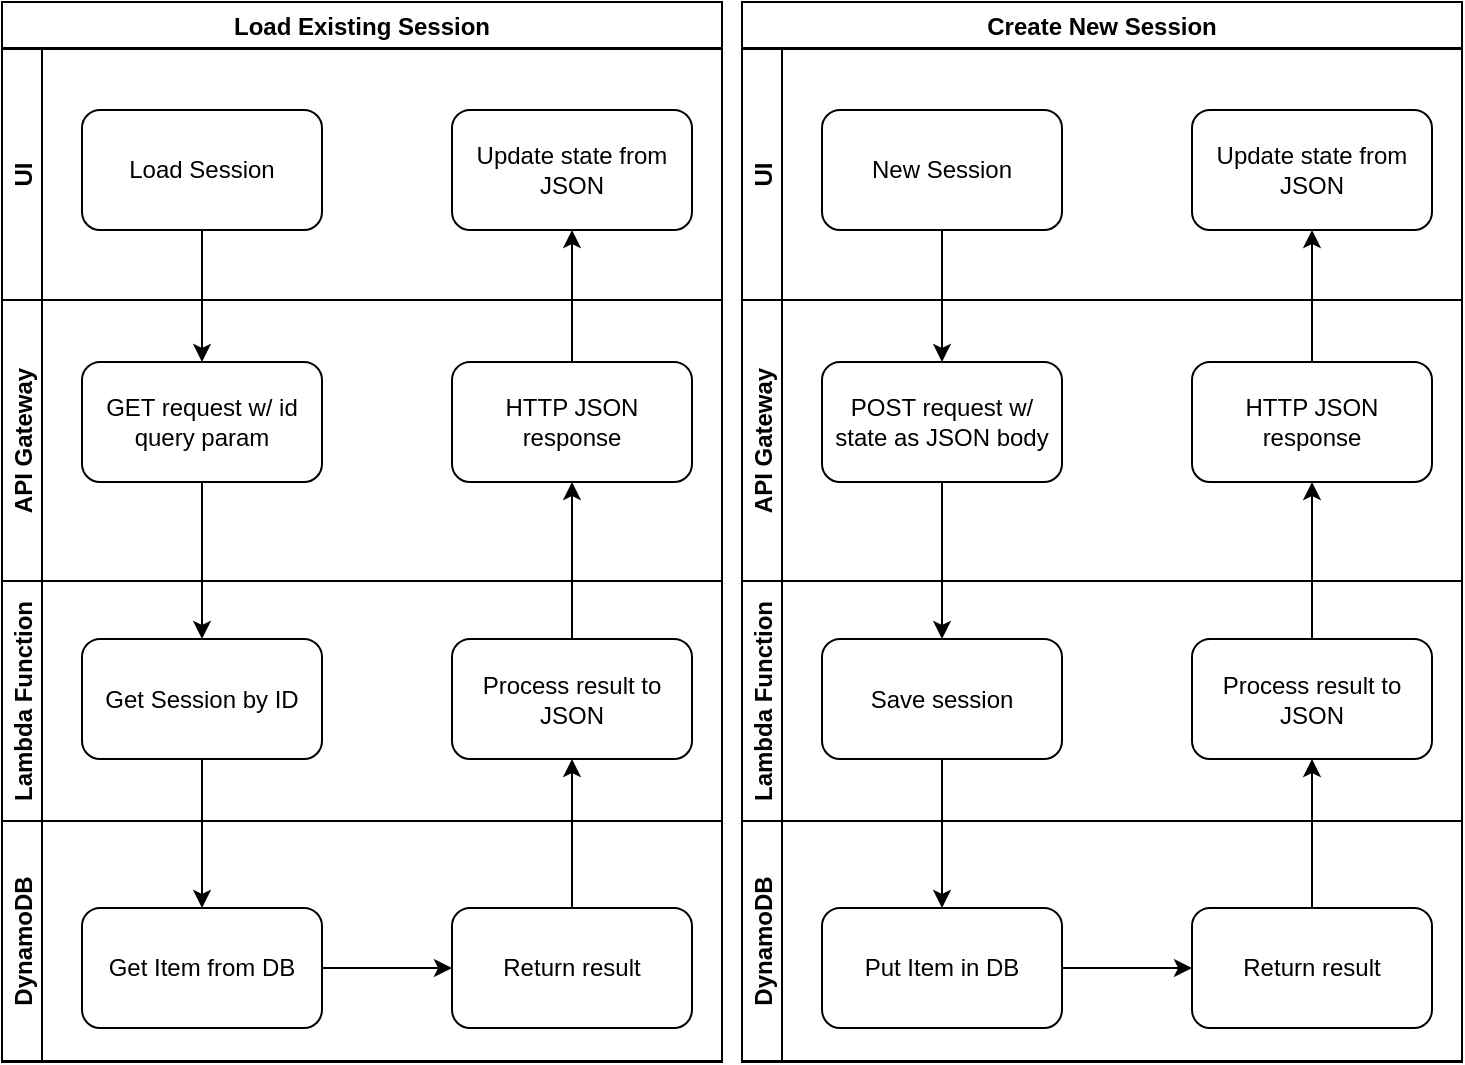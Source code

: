 <mxfile version="13.3.7" type="github">
  <diagram id="cac6F2UHl2-vWafH4ojS" name="Page-1">
    <mxGraphModel dx="1426" dy="746" grid="1" gridSize="10" guides="1" tooltips="1" connect="1" arrows="1" fold="1" page="1" pageScale="1" pageWidth="850" pageHeight="1100" math="0" shadow="0">
      <root>
        <mxCell id="0" />
        <mxCell id="1" parent="0" />
        <mxCell id="D6jTDiBMNHx8heSNOERN-56" value="Load Existing Session" style="swimlane;" vertex="1" parent="1">
          <mxGeometry x="40" y="320" width="360" height="530" as="geometry" />
        </mxCell>
        <mxCell id="D6jTDiBMNHx8heSNOERN-14" value="UI" style="swimlane;startSize=20;horizontal=0;" vertex="1" parent="D6jTDiBMNHx8heSNOERN-56">
          <mxGeometry y="23.5" width="360" height="125.5" as="geometry" />
        </mxCell>
        <mxCell id="D6jTDiBMNHx8heSNOERN-18" value="Load Session" style="rounded=1;whiteSpace=wrap;html=1;" vertex="1" parent="D6jTDiBMNHx8heSNOERN-14">
          <mxGeometry x="40" y="30.5" width="120" height="60" as="geometry" />
        </mxCell>
        <mxCell id="D6jTDiBMNHx8heSNOERN-53" value="Update state from JSON" style="rounded=1;whiteSpace=wrap;html=1;" vertex="1" parent="D6jTDiBMNHx8heSNOERN-14">
          <mxGeometry x="225" y="30.5" width="120" height="60" as="geometry" />
        </mxCell>
        <mxCell id="D6jTDiBMNHx8heSNOERN-15" value="API Gateway" style="swimlane;startSize=20;horizontal=0;" vertex="1" parent="D6jTDiBMNHx8heSNOERN-56">
          <mxGeometry y="149" width="360" height="140.5" as="geometry" />
        </mxCell>
        <mxCell id="D6jTDiBMNHx8heSNOERN-30" value="GET request w/ id query param" style="rounded=1;whiteSpace=wrap;html=1;" vertex="1" parent="D6jTDiBMNHx8heSNOERN-15">
          <mxGeometry x="40" y="31" width="120" height="60" as="geometry" />
        </mxCell>
        <mxCell id="D6jTDiBMNHx8heSNOERN-42" value="HTTP JSON response" style="rounded=1;whiteSpace=wrap;html=1;" vertex="1" parent="D6jTDiBMNHx8heSNOERN-15">
          <mxGeometry x="225" y="31" width="120" height="60" as="geometry" />
        </mxCell>
        <mxCell id="D6jTDiBMNHx8heSNOERN-16" value="Lambda Function" style="swimlane;startSize=20;horizontal=0;" vertex="1" parent="D6jTDiBMNHx8heSNOERN-56">
          <mxGeometry y="289.5" width="360" height="120" as="geometry" />
        </mxCell>
        <mxCell id="D6jTDiBMNHx8heSNOERN-32" value="Get Session by ID" style="rounded=1;whiteSpace=wrap;html=1;" vertex="1" parent="D6jTDiBMNHx8heSNOERN-16">
          <mxGeometry x="40" y="29" width="120" height="60" as="geometry" />
        </mxCell>
        <mxCell id="D6jTDiBMNHx8heSNOERN-41" value="Process result to JSON" style="rounded=1;whiteSpace=wrap;html=1;" vertex="1" parent="D6jTDiBMNHx8heSNOERN-16">
          <mxGeometry x="225" y="29" width="120" height="60" as="geometry" />
        </mxCell>
        <mxCell id="D6jTDiBMNHx8heSNOERN-17" value="DynamoDB" style="swimlane;startSize=20;horizontal=0;" vertex="1" parent="D6jTDiBMNHx8heSNOERN-56">
          <mxGeometry y="409.5" width="360" height="120" as="geometry" />
        </mxCell>
        <mxCell id="D6jTDiBMNHx8heSNOERN-37" value="" style="edgeStyle=orthogonalEdgeStyle;rounded=0;orthogonalLoop=1;jettySize=auto;html=1;" edge="1" parent="D6jTDiBMNHx8heSNOERN-17" source="D6jTDiBMNHx8heSNOERN-34" target="D6jTDiBMNHx8heSNOERN-36">
          <mxGeometry relative="1" as="geometry" />
        </mxCell>
        <mxCell id="D6jTDiBMNHx8heSNOERN-34" value="Get Item from DB" style="rounded=1;whiteSpace=wrap;html=1;" vertex="1" parent="D6jTDiBMNHx8heSNOERN-17">
          <mxGeometry x="40" y="43.5" width="120" height="60" as="geometry" />
        </mxCell>
        <mxCell id="D6jTDiBMNHx8heSNOERN-36" value="Return result" style="rounded=1;whiteSpace=wrap;html=1;" vertex="1" parent="D6jTDiBMNHx8heSNOERN-17">
          <mxGeometry x="225" y="43.5" width="120" height="60" as="geometry" />
        </mxCell>
        <mxCell id="D6jTDiBMNHx8heSNOERN-29" value="" style="edgeStyle=orthogonalEdgeStyle;rounded=0;orthogonalLoop=1;jettySize=auto;html=1;exitX=0.5;exitY=1;exitDx=0;exitDy=0;entryX=0.5;entryY=0;entryDx=0;entryDy=0;" edge="1" parent="D6jTDiBMNHx8heSNOERN-56" source="D6jTDiBMNHx8heSNOERN-18" target="D6jTDiBMNHx8heSNOERN-30">
          <mxGeometry relative="1" as="geometry">
            <mxPoint x="280" y="173.75" as="targetPoint" />
          </mxGeometry>
        </mxCell>
        <mxCell id="D6jTDiBMNHx8heSNOERN-33" value="" style="edgeStyle=orthogonalEdgeStyle;rounded=0;orthogonalLoop=1;jettySize=auto;html=1;" edge="1" parent="D6jTDiBMNHx8heSNOERN-56" source="D6jTDiBMNHx8heSNOERN-30" target="D6jTDiBMNHx8heSNOERN-32">
          <mxGeometry relative="1" as="geometry" />
        </mxCell>
        <mxCell id="D6jTDiBMNHx8heSNOERN-35" value="" style="edgeStyle=orthogonalEdgeStyle;rounded=0;orthogonalLoop=1;jettySize=auto;html=1;" edge="1" parent="D6jTDiBMNHx8heSNOERN-56" source="D6jTDiBMNHx8heSNOERN-32" target="D6jTDiBMNHx8heSNOERN-34">
          <mxGeometry relative="1" as="geometry" />
        </mxCell>
        <mxCell id="D6jTDiBMNHx8heSNOERN-39" value="" style="edgeStyle=orthogonalEdgeStyle;rounded=0;orthogonalLoop=1;jettySize=auto;html=1;entryX=0.5;entryY=1;entryDx=0;entryDy=0;" edge="1" parent="D6jTDiBMNHx8heSNOERN-56" source="D6jTDiBMNHx8heSNOERN-36" target="D6jTDiBMNHx8heSNOERN-41">
          <mxGeometry relative="1" as="geometry">
            <mxPoint x="480" y="378.5" as="targetPoint" />
          </mxGeometry>
        </mxCell>
        <mxCell id="D6jTDiBMNHx8heSNOERN-43" value="" style="edgeStyle=orthogonalEdgeStyle;rounded=0;orthogonalLoop=1;jettySize=auto;html=1;" edge="1" parent="D6jTDiBMNHx8heSNOERN-56" source="D6jTDiBMNHx8heSNOERN-41" target="D6jTDiBMNHx8heSNOERN-42">
          <mxGeometry relative="1" as="geometry" />
        </mxCell>
        <mxCell id="D6jTDiBMNHx8heSNOERN-54" value="" style="edgeStyle=orthogonalEdgeStyle;rounded=0;orthogonalLoop=1;jettySize=auto;html=1;" edge="1" parent="D6jTDiBMNHx8heSNOERN-56" source="D6jTDiBMNHx8heSNOERN-42" target="D6jTDiBMNHx8heSNOERN-53">
          <mxGeometry relative="1" as="geometry" />
        </mxCell>
        <mxCell id="D6jTDiBMNHx8heSNOERN-57" value="Create New Session" style="swimlane;" vertex="1" parent="1">
          <mxGeometry x="410" y="320" width="360" height="530" as="geometry" />
        </mxCell>
        <mxCell id="D6jTDiBMNHx8heSNOERN-58" value="UI" style="swimlane;startSize=20;horizontal=0;" vertex="1" parent="D6jTDiBMNHx8heSNOERN-57">
          <mxGeometry y="23.5" width="360" height="125.5" as="geometry" />
        </mxCell>
        <mxCell id="D6jTDiBMNHx8heSNOERN-59" value="New Session" style="rounded=1;whiteSpace=wrap;html=1;" vertex="1" parent="D6jTDiBMNHx8heSNOERN-58">
          <mxGeometry x="40" y="30.5" width="120" height="60" as="geometry" />
        </mxCell>
        <mxCell id="D6jTDiBMNHx8heSNOERN-60" value="Update state from JSON" style="rounded=1;whiteSpace=wrap;html=1;" vertex="1" parent="D6jTDiBMNHx8heSNOERN-58">
          <mxGeometry x="225" y="30.5" width="120" height="60" as="geometry" />
        </mxCell>
        <mxCell id="D6jTDiBMNHx8heSNOERN-61" value="API Gateway" style="swimlane;startSize=20;horizontal=0;" vertex="1" parent="D6jTDiBMNHx8heSNOERN-57">
          <mxGeometry y="149" width="360" height="140.5" as="geometry" />
        </mxCell>
        <mxCell id="D6jTDiBMNHx8heSNOERN-62" value="POST request w/ state as JSON body" style="rounded=1;whiteSpace=wrap;html=1;" vertex="1" parent="D6jTDiBMNHx8heSNOERN-61">
          <mxGeometry x="40" y="31" width="120" height="60" as="geometry" />
        </mxCell>
        <mxCell id="D6jTDiBMNHx8heSNOERN-63" value="HTTP JSON response" style="rounded=1;whiteSpace=wrap;html=1;" vertex="1" parent="D6jTDiBMNHx8heSNOERN-61">
          <mxGeometry x="225" y="31" width="120" height="60" as="geometry" />
        </mxCell>
        <mxCell id="D6jTDiBMNHx8heSNOERN-64" value="Lambda Function" style="swimlane;startSize=20;horizontal=0;" vertex="1" parent="D6jTDiBMNHx8heSNOERN-57">
          <mxGeometry y="289.5" width="360" height="120" as="geometry" />
        </mxCell>
        <mxCell id="D6jTDiBMNHx8heSNOERN-65" value="Save session" style="rounded=1;whiteSpace=wrap;html=1;" vertex="1" parent="D6jTDiBMNHx8heSNOERN-64">
          <mxGeometry x="40" y="29" width="120" height="60" as="geometry" />
        </mxCell>
        <mxCell id="D6jTDiBMNHx8heSNOERN-66" value="Process result to JSON" style="rounded=1;whiteSpace=wrap;html=1;" vertex="1" parent="D6jTDiBMNHx8heSNOERN-64">
          <mxGeometry x="225" y="29" width="120" height="60" as="geometry" />
        </mxCell>
        <mxCell id="D6jTDiBMNHx8heSNOERN-67" value="DynamoDB" style="swimlane;startSize=20;horizontal=0;" vertex="1" parent="D6jTDiBMNHx8heSNOERN-57">
          <mxGeometry y="409.5" width="360" height="120" as="geometry" />
        </mxCell>
        <mxCell id="D6jTDiBMNHx8heSNOERN-68" value="" style="edgeStyle=orthogonalEdgeStyle;rounded=0;orthogonalLoop=1;jettySize=auto;html=1;" edge="1" parent="D6jTDiBMNHx8heSNOERN-67" source="D6jTDiBMNHx8heSNOERN-69" target="D6jTDiBMNHx8heSNOERN-70">
          <mxGeometry relative="1" as="geometry" />
        </mxCell>
        <mxCell id="D6jTDiBMNHx8heSNOERN-69" value="Put Item in DB" style="rounded=1;whiteSpace=wrap;html=1;" vertex="1" parent="D6jTDiBMNHx8heSNOERN-67">
          <mxGeometry x="40" y="43.5" width="120" height="60" as="geometry" />
        </mxCell>
        <mxCell id="D6jTDiBMNHx8heSNOERN-70" value="Return result" style="rounded=1;whiteSpace=wrap;html=1;" vertex="1" parent="D6jTDiBMNHx8heSNOERN-67">
          <mxGeometry x="225" y="43.5" width="120" height="60" as="geometry" />
        </mxCell>
        <mxCell id="D6jTDiBMNHx8heSNOERN-71" value="" style="edgeStyle=orthogonalEdgeStyle;rounded=0;orthogonalLoop=1;jettySize=auto;html=1;exitX=0.5;exitY=1;exitDx=0;exitDy=0;entryX=0.5;entryY=0;entryDx=0;entryDy=0;" edge="1" parent="D6jTDiBMNHx8heSNOERN-57" source="D6jTDiBMNHx8heSNOERN-59" target="D6jTDiBMNHx8heSNOERN-62">
          <mxGeometry relative="1" as="geometry">
            <mxPoint x="280" y="173.75" as="targetPoint" />
          </mxGeometry>
        </mxCell>
        <mxCell id="D6jTDiBMNHx8heSNOERN-72" value="" style="edgeStyle=orthogonalEdgeStyle;rounded=0;orthogonalLoop=1;jettySize=auto;html=1;" edge="1" parent="D6jTDiBMNHx8heSNOERN-57" source="D6jTDiBMNHx8heSNOERN-62" target="D6jTDiBMNHx8heSNOERN-65">
          <mxGeometry relative="1" as="geometry" />
        </mxCell>
        <mxCell id="D6jTDiBMNHx8heSNOERN-73" value="" style="edgeStyle=orthogonalEdgeStyle;rounded=0;orthogonalLoop=1;jettySize=auto;html=1;" edge="1" parent="D6jTDiBMNHx8heSNOERN-57" source="D6jTDiBMNHx8heSNOERN-65" target="D6jTDiBMNHx8heSNOERN-69">
          <mxGeometry relative="1" as="geometry" />
        </mxCell>
        <mxCell id="D6jTDiBMNHx8heSNOERN-74" value="" style="edgeStyle=orthogonalEdgeStyle;rounded=0;orthogonalLoop=1;jettySize=auto;html=1;entryX=0.5;entryY=1;entryDx=0;entryDy=0;" edge="1" parent="D6jTDiBMNHx8heSNOERN-57" source="D6jTDiBMNHx8heSNOERN-70" target="D6jTDiBMNHx8heSNOERN-66">
          <mxGeometry relative="1" as="geometry">
            <mxPoint x="480" y="378.5" as="targetPoint" />
          </mxGeometry>
        </mxCell>
        <mxCell id="D6jTDiBMNHx8heSNOERN-75" value="" style="edgeStyle=orthogonalEdgeStyle;rounded=0;orthogonalLoop=1;jettySize=auto;html=1;" edge="1" parent="D6jTDiBMNHx8heSNOERN-57" source="D6jTDiBMNHx8heSNOERN-66" target="D6jTDiBMNHx8heSNOERN-63">
          <mxGeometry relative="1" as="geometry" />
        </mxCell>
        <mxCell id="D6jTDiBMNHx8heSNOERN-76" value="" style="edgeStyle=orthogonalEdgeStyle;rounded=0;orthogonalLoop=1;jettySize=auto;html=1;" edge="1" parent="D6jTDiBMNHx8heSNOERN-57" source="D6jTDiBMNHx8heSNOERN-63" target="D6jTDiBMNHx8heSNOERN-60">
          <mxGeometry relative="1" as="geometry" />
        </mxCell>
      </root>
    </mxGraphModel>
  </diagram>
</mxfile>
